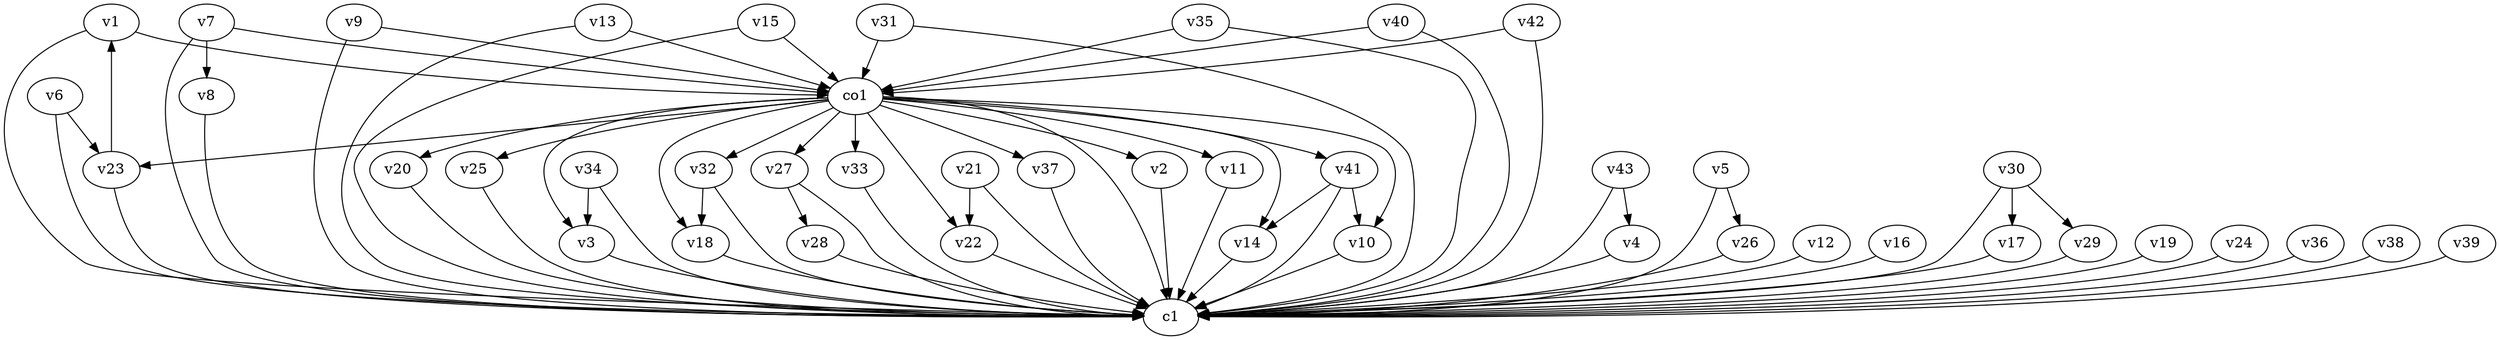strict digraph  {
c1;
v1;
v2;
v3;
v4;
v5;
v6;
v7;
v8;
v9;
v10;
v11;
v12;
v13;
v14;
v15;
v16;
v17;
v18;
v19;
v20;
v21;
v22;
v23;
v24;
v25;
v26;
v27;
v28;
v29;
v30;
v31;
v32;
v33;
v34;
v35;
v36;
v37;
v38;
v39;
v40;
v41;
v42;
v43;
co1;
v1 -> c1  [weight=1];
v1 -> co1  [weight=1];
v2 -> c1  [weight=1];
v3 -> c1  [weight=1];
v4 -> c1  [weight=1];
v5 -> c1  [weight=1];
v5 -> v26  [weight=1];
v6 -> c1  [weight=1];
v6 -> v23  [weight=1];
v7 -> c1  [weight=1];
v7 -> v8  [weight=1];
v7 -> co1  [weight=1];
v8 -> c1  [weight=1];
v9 -> c1  [weight=1];
v9 -> co1  [weight=1];
v10 -> c1  [weight=1];
v11 -> c1  [weight=1];
v12 -> c1  [weight=1];
v13 -> c1  [weight=1];
v13 -> co1  [weight=1];
v14 -> c1  [weight=1];
v15 -> c1  [weight=1];
v15 -> co1  [weight=1];
v16 -> c1  [weight=1];
v17 -> c1  [weight=1];
v18 -> c1  [weight=1];
v19 -> c1  [weight=1];
v20 -> c1  [weight=1];
v21 -> c1  [weight=1];
v21 -> v22  [weight=1];
v22 -> c1  [weight=1];
v23 -> c1  [weight=1];
v23 -> v1  [weight=1];
v24 -> c1  [weight=1];
v25 -> c1  [weight=1];
v26 -> c1  [weight=1];
v27 -> c1  [weight=1];
v27 -> v28  [weight=1];
v28 -> c1  [weight=1];
v29 -> c1  [weight=1];
v30 -> c1  [weight=1];
v30 -> v29  [weight=1];
v30 -> v17  [weight=1];
v31 -> c1  [weight=1];
v31 -> co1  [weight=1];
v32 -> c1  [weight=1];
v32 -> v18  [weight=1];
v33 -> c1  [weight=1];
v34 -> c1  [weight=1];
v34 -> v3  [weight=1];
v35 -> c1  [weight=1];
v35 -> co1  [weight=1];
v36 -> c1  [weight=1];
v37 -> c1  [weight=1];
v38 -> c1  [weight=1];
v39 -> c1  [weight=1];
v40 -> c1  [weight=1];
v40 -> co1  [weight=1];
v41 -> c1  [weight=1];
v41 -> v14  [weight=1];
v41 -> v10  [weight=1];
v42 -> c1  [weight=1];
v42 -> co1  [weight=1];
v43 -> c1  [weight=1];
v43 -> v4  [weight=1];
co1 -> c1  [weight=1];
co1 -> v14  [weight=1];
co1 -> v3  [weight=1];
co1 -> v32  [weight=1];
co1 -> v18  [weight=1];
co1 -> v25  [weight=1];
co1 -> v20  [weight=1];
co1 -> v10  [weight=1];
co1 -> v22  [weight=1];
co1 -> v41  [weight=1];
co1 -> v11  [weight=1];
co1 -> v37  [weight=1];
co1 -> v23  [weight=1];
co1 -> v27  [weight=1];
co1 -> v33  [weight=1];
co1 -> v2  [weight=1];
}
